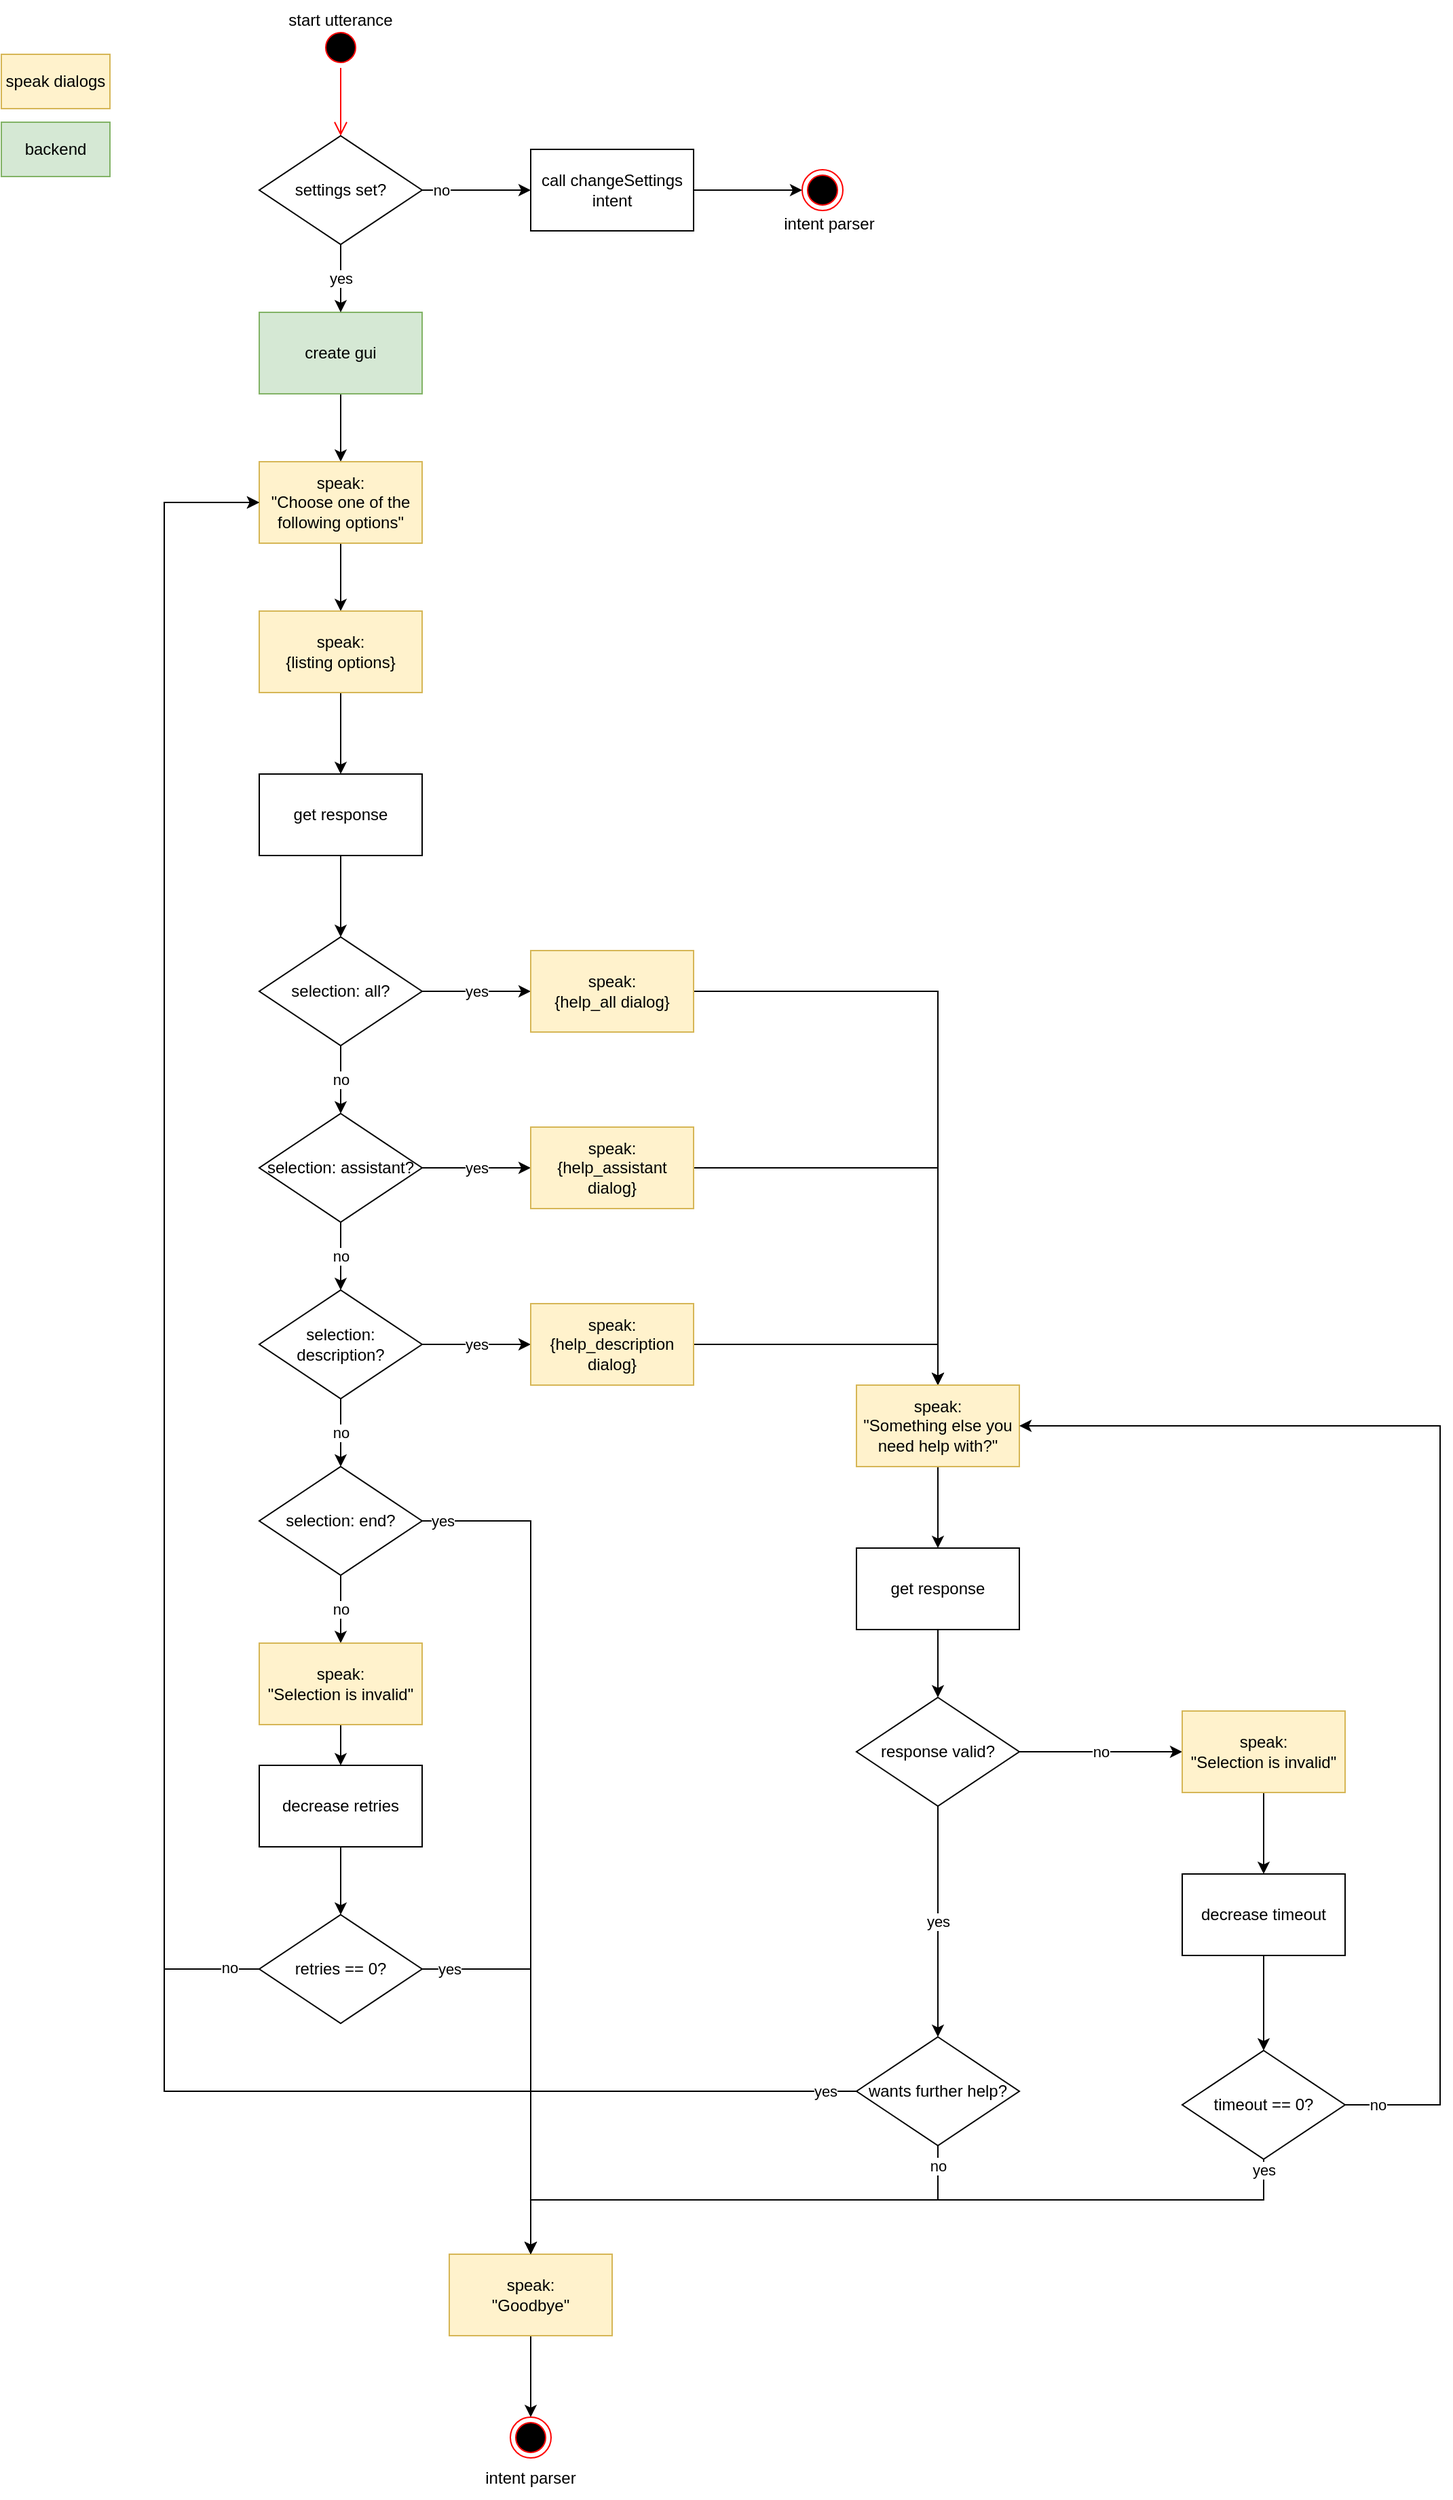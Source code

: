 <mxfile version="15.4.0" type="device"><diagram id="C5RBs43oDa-KdzZeNtuy" name="Page-1"><mxGraphModel dx="1673" dy="2136" grid="1" gridSize="10" guides="1" tooltips="1" connect="1" arrows="1" fold="1" page="1" pageScale="1" pageWidth="827" pageHeight="1169" math="0" shadow="0"><root><mxCell id="WIyWlLk6GJQsqaUBKTNV-0"/><mxCell id="WIyWlLk6GJQsqaUBKTNV-1" parent="WIyWlLk6GJQsqaUBKTNV-0"/><mxCell id="3QQpuneJnvgC7li6lilM-50" style="edgeStyle=orthogonalEdgeStyle;rounded=0;orthogonalLoop=1;jettySize=auto;html=1;exitX=0.5;exitY=1;exitDx=0;exitDy=0;entryX=0.5;entryY=0;entryDx=0;entryDy=0;" parent="WIyWlLk6GJQsqaUBKTNV-1" source="3QQpuneJnvgC7li6lilM-3" target="srz5RsjQHGTuzAo6Ujo3-0" edge="1"><mxGeometry relative="1" as="geometry"><mxPoint x="380.0" y="250" as="targetPoint"/></mxGeometry></mxCell><mxCell id="3QQpuneJnvgC7li6lilM-3" value="create gui" style="rounded=0;whiteSpace=wrap;html=1;fillColor=#d5e8d4;strokeColor=#82b366;" parent="WIyWlLk6GJQsqaUBKTNV-1" vertex="1"><mxGeometry x="320" y="140" width="120" height="60" as="geometry"/></mxCell><mxCell id="3QQpuneJnvgC7li6lilM-69" value="backend" style="rounded=0;whiteSpace=wrap;html=1;fillColor=#d5e8d4;strokeColor=#82b366;" parent="WIyWlLk6GJQsqaUBKTNV-1" vertex="1"><mxGeometry x="130" width="80" height="40" as="geometry"/></mxCell><mxCell id="3QQpuneJnvgC7li6lilM-70" value="speak dialogs" style="rounded=0;whiteSpace=wrap;html=1;fillColor=#fff2cc;strokeColor=#d6b656;" parent="WIyWlLk6GJQsqaUBKTNV-1" vertex="1"><mxGeometry x="130" y="-50" width="80" height="40" as="geometry"/></mxCell><mxCell id="1Pgt1DH3HRJ9_toSjhPw-0" value="" style="ellipse;html=1;shape=startState;fillColor=#000000;strokeColor=#ff0000;" parent="WIyWlLk6GJQsqaUBKTNV-1" vertex="1"><mxGeometry x="365" y="-70" width="30" height="30" as="geometry"/></mxCell><mxCell id="1Pgt1DH3HRJ9_toSjhPw-1" value="" style="edgeStyle=orthogonalEdgeStyle;html=1;verticalAlign=bottom;endArrow=open;endSize=8;strokeColor=#ff0000;rounded=0;entryX=0.5;entryY=0;entryDx=0;entryDy=0;" parent="WIyWlLk6GJQsqaUBKTNV-1" source="1Pgt1DH3HRJ9_toSjhPw-0" target="1Pgt1DH3HRJ9_toSjhPw-4" edge="1"><mxGeometry relative="1" as="geometry"><mxPoint x="380" y="10" as="targetPoint"/></mxGeometry></mxCell><mxCell id="1Pgt1DH3HRJ9_toSjhPw-2" value="start utterance" style="text;html=1;strokeColor=none;fillColor=none;align=center;verticalAlign=middle;whiteSpace=wrap;rounded=0;" parent="WIyWlLk6GJQsqaUBKTNV-1" vertex="1"><mxGeometry x="320" y="-90" width="120" height="30" as="geometry"/></mxCell><mxCell id="1Pgt1DH3HRJ9_toSjhPw-3" value="no" style="edgeStyle=orthogonalEdgeStyle;rounded=0;orthogonalLoop=1;jettySize=auto;html=1;exitX=1;exitY=0.5;exitDx=0;exitDy=0;entryX=0;entryY=0.5;entryDx=0;entryDy=0;" parent="WIyWlLk6GJQsqaUBKTNV-1" source="1Pgt1DH3HRJ9_toSjhPw-4" target="1Pgt1DH3HRJ9_toSjhPw-6" edge="1"><mxGeometry x="-0.667" relative="1" as="geometry"><mxPoint as="offset"/></mxGeometry></mxCell><mxCell id="1Pgt1DH3HRJ9_toSjhPw-9" value="yes" style="edgeStyle=orthogonalEdgeStyle;rounded=0;orthogonalLoop=1;jettySize=auto;html=1;exitX=0.5;exitY=1;exitDx=0;exitDy=0;entryX=0.5;entryY=0;entryDx=0;entryDy=0;" parent="WIyWlLk6GJQsqaUBKTNV-1" source="1Pgt1DH3HRJ9_toSjhPw-4" target="3QQpuneJnvgC7li6lilM-3" edge="1"><mxGeometry relative="1" as="geometry"/></mxCell><mxCell id="1Pgt1DH3HRJ9_toSjhPw-4" value="settings set?" style="rhombus;whiteSpace=wrap;html=1;" parent="WIyWlLk6GJQsqaUBKTNV-1" vertex="1"><mxGeometry x="320" y="10" width="120" height="80" as="geometry"/></mxCell><mxCell id="1Pgt1DH3HRJ9_toSjhPw-5" style="edgeStyle=orthogonalEdgeStyle;rounded=0;orthogonalLoop=1;jettySize=auto;html=1;exitX=1;exitY=0.5;exitDx=0;exitDy=0;entryX=0;entryY=0.5;entryDx=0;entryDy=0;" parent="WIyWlLk6GJQsqaUBKTNV-1" source="1Pgt1DH3HRJ9_toSjhPw-6" target="1Pgt1DH3HRJ9_toSjhPw-7" edge="1"><mxGeometry relative="1" as="geometry"/></mxCell><mxCell id="1Pgt1DH3HRJ9_toSjhPw-6" value="call changeSettings intent" style="rounded=0;whiteSpace=wrap;html=1;" parent="WIyWlLk6GJQsqaUBKTNV-1" vertex="1"><mxGeometry x="520" y="20" width="120" height="60" as="geometry"/></mxCell><mxCell id="1Pgt1DH3HRJ9_toSjhPw-7" value="" style="ellipse;html=1;shape=endState;fillColor=#000000;strokeColor=#ff0000;" parent="WIyWlLk6GJQsqaUBKTNV-1" vertex="1"><mxGeometry x="720" y="35" width="30" height="30" as="geometry"/></mxCell><mxCell id="1Pgt1DH3HRJ9_toSjhPw-8" value="intent parser" style="text;html=1;strokeColor=none;fillColor=none;align=center;verticalAlign=middle;whiteSpace=wrap;rounded=0;" parent="WIyWlLk6GJQsqaUBKTNV-1" vertex="1"><mxGeometry x="680" y="60" width="120" height="30" as="geometry"/></mxCell><mxCell id="srz5RsjQHGTuzAo6Ujo3-2" style="edgeStyle=orthogonalEdgeStyle;rounded=0;orthogonalLoop=1;jettySize=auto;html=1;exitX=0.5;exitY=1;exitDx=0;exitDy=0;entryX=0.5;entryY=0;entryDx=0;entryDy=0;" parent="WIyWlLk6GJQsqaUBKTNV-1" source="srz5RsjQHGTuzAo6Ujo3-0" target="srz5RsjQHGTuzAo6Ujo3-1" edge="1"><mxGeometry relative="1" as="geometry"/></mxCell><mxCell id="srz5RsjQHGTuzAo6Ujo3-0" value="speak:&lt;br&gt;&quot;Choose one of the following options&quot;" style="rounded=0;whiteSpace=wrap;html=1;fillColor=#fff2cc;strokeColor=#d6b656;" parent="WIyWlLk6GJQsqaUBKTNV-1" vertex="1"><mxGeometry x="320" y="250" width="120" height="60" as="geometry"/></mxCell><mxCell id="XSfqhKpHxVnJBKqBJ99V-1" value="" style="edgeStyle=orthogonalEdgeStyle;rounded=0;orthogonalLoop=1;jettySize=auto;html=1;" edge="1" parent="WIyWlLk6GJQsqaUBKTNV-1" source="srz5RsjQHGTuzAo6Ujo3-1" target="XSfqhKpHxVnJBKqBJ99V-0"><mxGeometry relative="1" as="geometry"/></mxCell><mxCell id="srz5RsjQHGTuzAo6Ujo3-1" value="speak:&lt;br&gt;{listing options}" style="rounded=0;whiteSpace=wrap;html=1;fillColor=#fff2cc;strokeColor=#d6b656;" parent="WIyWlLk6GJQsqaUBKTNV-1" vertex="1"><mxGeometry x="320" y="360" width="120" height="60" as="geometry"/></mxCell><mxCell id="srz5RsjQHGTuzAo6Ujo3-6" value="no" style="edgeStyle=orthogonalEdgeStyle;rounded=0;orthogonalLoop=1;jettySize=auto;html=1;exitX=0.5;exitY=1;exitDx=0;exitDy=0;entryX=0.5;entryY=0;entryDx=0;entryDy=0;" parent="WIyWlLk6GJQsqaUBKTNV-1" source="srz5RsjQHGTuzAo6Ujo3-3" target="srz5RsjQHGTuzAo6Ujo3-5" edge="1"><mxGeometry relative="1" as="geometry"/></mxCell><mxCell id="srz5RsjQHGTuzAo6Ujo3-15" value="yes" style="edgeStyle=orthogonalEdgeStyle;rounded=0;orthogonalLoop=1;jettySize=auto;html=1;exitX=1;exitY=0.5;exitDx=0;exitDy=0;entryX=0;entryY=0.5;entryDx=0;entryDy=0;" parent="WIyWlLk6GJQsqaUBKTNV-1" source="srz5RsjQHGTuzAo6Ujo3-3" target="srz5RsjQHGTuzAo6Ujo3-14" edge="1"><mxGeometry relative="1" as="geometry"/></mxCell><mxCell id="srz5RsjQHGTuzAo6Ujo3-3" value="selection: all?" style="rhombus;whiteSpace=wrap;html=1;" parent="WIyWlLk6GJQsqaUBKTNV-1" vertex="1"><mxGeometry x="320" y="600" width="120" height="80" as="geometry"/></mxCell><mxCell id="srz5RsjQHGTuzAo6Ujo3-8" value="no" style="edgeStyle=orthogonalEdgeStyle;rounded=0;orthogonalLoop=1;jettySize=auto;html=1;exitX=0.5;exitY=1;exitDx=0;exitDy=0;entryX=0.5;entryY=0;entryDx=0;entryDy=0;" parent="WIyWlLk6GJQsqaUBKTNV-1" source="srz5RsjQHGTuzAo6Ujo3-5" target="srz5RsjQHGTuzAo6Ujo3-7" edge="1"><mxGeometry relative="1" as="geometry"/></mxCell><mxCell id="srz5RsjQHGTuzAo6Ujo3-5" value="selection: assistant?" style="rhombus;whiteSpace=wrap;html=1;" parent="WIyWlLk6GJQsqaUBKTNV-1" vertex="1"><mxGeometry x="320" y="730" width="120" height="80" as="geometry"/></mxCell><mxCell id="srz5RsjQHGTuzAo6Ujo3-10" value="no" style="edgeStyle=orthogonalEdgeStyle;rounded=0;orthogonalLoop=1;jettySize=auto;html=1;exitX=0.5;exitY=1;exitDx=0;exitDy=0;entryX=0.5;entryY=0;entryDx=0;entryDy=0;" parent="WIyWlLk6GJQsqaUBKTNV-1" source="srz5RsjQHGTuzAo6Ujo3-7" target="srz5RsjQHGTuzAo6Ujo3-9" edge="1"><mxGeometry relative="1" as="geometry"/></mxCell><mxCell id="srz5RsjQHGTuzAo6Ujo3-7" value="selection: description?" style="rhombus;whiteSpace=wrap;html=1;" parent="WIyWlLk6GJQsqaUBKTNV-1" vertex="1"><mxGeometry x="320" y="860" width="120" height="80" as="geometry"/></mxCell><mxCell id="srz5RsjQHGTuzAo6Ujo3-13" value="no" style="edgeStyle=orthogonalEdgeStyle;rounded=0;orthogonalLoop=1;jettySize=auto;html=1;exitX=0.5;exitY=1;exitDx=0;exitDy=0;entryX=0.5;entryY=0;entryDx=0;entryDy=0;" parent="WIyWlLk6GJQsqaUBKTNV-1" source="srz5RsjQHGTuzAo6Ujo3-9" target="srz5RsjQHGTuzAo6Ujo3-12" edge="1"><mxGeometry relative="1" as="geometry"/></mxCell><mxCell id="srz5RsjQHGTuzAo6Ujo3-9" value="selection: end?" style="rhombus;whiteSpace=wrap;html=1;" parent="WIyWlLk6GJQsqaUBKTNV-1" vertex="1"><mxGeometry x="320" y="990" width="120" height="80" as="geometry"/></mxCell><mxCell id="srz5RsjQHGTuzAo6Ujo3-38" style="edgeStyle=orthogonalEdgeStyle;rounded=0;orthogonalLoop=1;jettySize=auto;html=1;exitX=0.5;exitY=1;exitDx=0;exitDy=0;entryX=0.5;entryY=0;entryDx=0;entryDy=0;" parent="WIyWlLk6GJQsqaUBKTNV-1" source="srz5RsjQHGTuzAo6Ujo3-12" target="srz5RsjQHGTuzAo6Ujo3-37" edge="1"><mxGeometry relative="1" as="geometry"/></mxCell><mxCell id="srz5RsjQHGTuzAo6Ujo3-12" value="speak:&lt;br&gt;&quot;Selection is invalid&quot;" style="rounded=0;whiteSpace=wrap;html=1;fillColor=#fff2cc;strokeColor=#d6b656;" parent="WIyWlLk6GJQsqaUBKTNV-1" vertex="1"><mxGeometry x="320" y="1120" width="120" height="60" as="geometry"/></mxCell><mxCell id="srz5RsjQHGTuzAo6Ujo3-27" style="edgeStyle=orthogonalEdgeStyle;rounded=0;orthogonalLoop=1;jettySize=auto;html=1;exitX=1;exitY=0.5;exitDx=0;exitDy=0;entryX=0.5;entryY=0;entryDx=0;entryDy=0;" parent="WIyWlLk6GJQsqaUBKTNV-1" source="srz5RsjQHGTuzAo6Ujo3-14" target="srz5RsjQHGTuzAo6Ujo3-34" edge="1"><mxGeometry relative="1" as="geometry"><mxPoint x="740" y="1250" as="targetPoint"/></mxGeometry></mxCell><mxCell id="srz5RsjQHGTuzAo6Ujo3-14" value="speak:&lt;br&gt;{help_all dialog}" style="rounded=0;whiteSpace=wrap;html=1;fillColor=#fff2cc;strokeColor=#d6b656;" parent="WIyWlLk6GJQsqaUBKTNV-1" vertex="1"><mxGeometry x="520" y="610" width="120" height="60" as="geometry"/></mxCell><mxCell id="srz5RsjQHGTuzAo6Ujo3-16" value="yes" style="edgeStyle=orthogonalEdgeStyle;rounded=0;orthogonalLoop=1;jettySize=auto;html=1;exitX=1;exitY=0.5;exitDx=0;exitDy=0;entryX=0;entryY=0.5;entryDx=0;entryDy=0;" parent="WIyWlLk6GJQsqaUBKTNV-1" source="srz5RsjQHGTuzAo6Ujo3-5" target="srz5RsjQHGTuzAo6Ujo3-17" edge="1"><mxGeometry relative="1" as="geometry"><mxPoint x="440" y="770" as="sourcePoint"/></mxGeometry></mxCell><mxCell id="srz5RsjQHGTuzAo6Ujo3-28" style="edgeStyle=orthogonalEdgeStyle;rounded=0;orthogonalLoop=1;jettySize=auto;html=1;exitX=1;exitY=0.5;exitDx=0;exitDy=0;entryX=0.5;entryY=0;entryDx=0;entryDy=0;" parent="WIyWlLk6GJQsqaUBKTNV-1" source="srz5RsjQHGTuzAo6Ujo3-17" target="srz5RsjQHGTuzAo6Ujo3-34" edge="1"><mxGeometry relative="1" as="geometry"><mxPoint x="740" y="1250" as="targetPoint"/></mxGeometry></mxCell><mxCell id="srz5RsjQHGTuzAo6Ujo3-17" value="speak:&lt;br&gt;{help_assistant dialog}" style="rounded=0;whiteSpace=wrap;html=1;fillColor=#fff2cc;strokeColor=#d6b656;" parent="WIyWlLk6GJQsqaUBKTNV-1" vertex="1"><mxGeometry x="520" y="740" width="120" height="60" as="geometry"/></mxCell><mxCell id="srz5RsjQHGTuzAo6Ujo3-18" value="yes" style="edgeStyle=orthogonalEdgeStyle;rounded=0;orthogonalLoop=1;jettySize=auto;html=1;exitX=1;exitY=0.5;exitDx=0;exitDy=0;entryX=0;entryY=0.5;entryDx=0;entryDy=0;" parent="WIyWlLk6GJQsqaUBKTNV-1" source="srz5RsjQHGTuzAo6Ujo3-7" target="srz5RsjQHGTuzAo6Ujo3-19" edge="1"><mxGeometry relative="1" as="geometry"><mxPoint x="440" y="900" as="sourcePoint"/></mxGeometry></mxCell><mxCell id="srz5RsjQHGTuzAo6Ujo3-29" style="edgeStyle=orthogonalEdgeStyle;rounded=0;orthogonalLoop=1;jettySize=auto;html=1;exitX=1;exitY=0.5;exitDx=0;exitDy=0;entryX=0.5;entryY=0;entryDx=0;entryDy=0;" parent="WIyWlLk6GJQsqaUBKTNV-1" source="srz5RsjQHGTuzAo6Ujo3-19" target="srz5RsjQHGTuzAo6Ujo3-34" edge="1"><mxGeometry relative="1" as="geometry"><mxPoint x="740" y="1250" as="targetPoint"/></mxGeometry></mxCell><mxCell id="srz5RsjQHGTuzAo6Ujo3-19" value="speak:&lt;br&gt;{help_description dialog}" style="rounded=0;whiteSpace=wrap;html=1;fillColor=#fff2cc;strokeColor=#d6b656;" parent="WIyWlLk6GJQsqaUBKTNV-1" vertex="1"><mxGeometry x="520" y="870" width="120" height="60" as="geometry"/></mxCell><mxCell id="srz5RsjQHGTuzAo6Ujo3-20" value="yes" style="edgeStyle=orthogonalEdgeStyle;rounded=0;orthogonalLoop=1;jettySize=auto;html=1;exitX=1;exitY=0.5;exitDx=0;exitDy=0;entryX=0.5;entryY=0;entryDx=0;entryDy=0;" parent="WIyWlLk6GJQsqaUBKTNV-1" source="srz5RsjQHGTuzAo6Ujo3-9" target="srz5RsjQHGTuzAo6Ujo3-21" edge="1"><mxGeometry x="-0.952" relative="1" as="geometry"><mxPoint x="440" y="1030" as="sourcePoint"/><Array as="points"><mxPoint x="520" y="1030"/></Array><mxPoint as="offset"/></mxGeometry></mxCell><mxCell id="srz5RsjQHGTuzAo6Ujo3-23" style="edgeStyle=orthogonalEdgeStyle;rounded=0;orthogonalLoop=1;jettySize=auto;html=1;exitX=0.5;exitY=1;exitDx=0;exitDy=0;entryX=0.5;entryY=0;entryDx=0;entryDy=0;" parent="WIyWlLk6GJQsqaUBKTNV-1" source="srz5RsjQHGTuzAo6Ujo3-21" target="srz5RsjQHGTuzAo6Ujo3-22" edge="1"><mxGeometry relative="1" as="geometry"/></mxCell><mxCell id="srz5RsjQHGTuzAo6Ujo3-21" value="speak:&lt;br&gt;&quot;Goodbye&quot;" style="rounded=0;whiteSpace=wrap;html=1;fillColor=#fff2cc;strokeColor=#d6b656;" parent="WIyWlLk6GJQsqaUBKTNV-1" vertex="1"><mxGeometry x="460" y="1570" width="120" height="60" as="geometry"/></mxCell><mxCell id="srz5RsjQHGTuzAo6Ujo3-22" value="" style="ellipse;html=1;shape=endState;fillColor=#000000;strokeColor=#ff0000;" parent="WIyWlLk6GJQsqaUBKTNV-1" vertex="1"><mxGeometry x="505" y="1690" width="30" height="30" as="geometry"/></mxCell><mxCell id="srz5RsjQHGTuzAo6Ujo3-24" value="intent parser" style="text;html=1;strokeColor=none;fillColor=none;align=center;verticalAlign=middle;whiteSpace=wrap;rounded=0;" parent="WIyWlLk6GJQsqaUBKTNV-1" vertex="1"><mxGeometry x="460" y="1720" width="120" height="30" as="geometry"/></mxCell><mxCell id="srz5RsjQHGTuzAo6Ujo3-31" value="yes" style="edgeStyle=orthogonalEdgeStyle;rounded=0;orthogonalLoop=1;jettySize=auto;html=1;exitX=0.5;exitY=1;exitDx=0;exitDy=0;entryX=0.5;entryY=0;entryDx=0;entryDy=0;" parent="WIyWlLk6GJQsqaUBKTNV-1" source="srz5RsjQHGTuzAo6Ujo3-35" target="srz5RsjQHGTuzAo6Ujo3-30" edge="1"><mxGeometry relative="1" as="geometry"><mxPoint x="820" y="1310" as="sourcePoint"/></mxGeometry></mxCell><mxCell id="srz5RsjQHGTuzAo6Ujo3-32" value="no" style="edgeStyle=orthogonalEdgeStyle;rounded=0;orthogonalLoop=1;jettySize=auto;html=1;entryX=0.5;entryY=0;entryDx=0;entryDy=0;exitX=0.5;exitY=1;exitDx=0;exitDy=0;" parent="WIyWlLk6GJQsqaUBKTNV-1" source="srz5RsjQHGTuzAo6Ujo3-30" target="srz5RsjQHGTuzAo6Ujo3-21" edge="1"><mxGeometry x="-0.923" relative="1" as="geometry"><mxPoint as="offset"/><mxPoint x="670" y="1400" as="sourcePoint"/><Array as="points"><mxPoint x="820" y="1530"/><mxPoint x="520" y="1530"/></Array></mxGeometry></mxCell><mxCell id="EfvvkHqfVUDfll9PfPTB-0" value="yes" style="edgeStyle=orthogonalEdgeStyle;rounded=0;orthogonalLoop=1;jettySize=auto;html=1;entryX=0;entryY=0.5;entryDx=0;entryDy=0;exitX=0;exitY=0.5;exitDx=0;exitDy=0;" parent="WIyWlLk6GJQsqaUBKTNV-1" source="srz5RsjQHGTuzAo6Ujo3-30" target="srz5RsjQHGTuzAo6Ujo3-0" edge="1"><mxGeometry x="-0.974" relative="1" as="geometry"><mxPoint x="660" y="1320" as="sourcePoint"/><Array as="points"><mxPoint x="250" y="1450"/><mxPoint x="250" y="280"/></Array><mxPoint as="offset"/></mxGeometry></mxCell><mxCell id="srz5RsjQHGTuzAo6Ujo3-30" value="wants further help?" style="rhombus;whiteSpace=wrap;html=1;" parent="WIyWlLk6GJQsqaUBKTNV-1" vertex="1"><mxGeometry x="760" y="1410" width="120" height="80" as="geometry"/></mxCell><mxCell id="XSfqhKpHxVnJBKqBJ99V-4" value="" style="edgeStyle=orthogonalEdgeStyle;rounded=0;orthogonalLoop=1;jettySize=auto;html=1;" edge="1" parent="WIyWlLk6GJQsqaUBKTNV-1" source="srz5RsjQHGTuzAo6Ujo3-34" target="XSfqhKpHxVnJBKqBJ99V-3"><mxGeometry relative="1" as="geometry"/></mxCell><mxCell id="srz5RsjQHGTuzAo6Ujo3-34" value="speak:&lt;br&gt;&quot;Something else you need help with?&quot;" style="rounded=0;whiteSpace=wrap;html=1;fillColor=#fff2cc;strokeColor=#d6b656;" parent="WIyWlLk6GJQsqaUBKTNV-1" vertex="1"><mxGeometry x="760" y="930" width="120" height="60" as="geometry"/></mxCell><mxCell id="srz5RsjQHGTuzAo6Ujo3-42" value="no" style="edgeStyle=orthogonalEdgeStyle;rounded=0;orthogonalLoop=1;jettySize=auto;html=1;exitX=1;exitY=0.5;exitDx=0;exitDy=0;entryX=0;entryY=0.5;entryDx=0;entryDy=0;" parent="WIyWlLk6GJQsqaUBKTNV-1" source="srz5RsjQHGTuzAo6Ujo3-35" target="srz5RsjQHGTuzAo6Ujo3-40" edge="1"><mxGeometry relative="1" as="geometry"/></mxCell><mxCell id="srz5RsjQHGTuzAo6Ujo3-35" value="response valid?" style="rhombus;whiteSpace=wrap;html=1;" parent="WIyWlLk6GJQsqaUBKTNV-1" vertex="1"><mxGeometry x="760" y="1160" width="120" height="80" as="geometry"/></mxCell><mxCell id="srz5RsjQHGTuzAo6Ujo3-48" style="edgeStyle=orthogonalEdgeStyle;rounded=0;orthogonalLoop=1;jettySize=auto;html=1;exitX=0.5;exitY=1;exitDx=0;exitDy=0;entryX=0.5;entryY=0;entryDx=0;entryDy=0;" parent="WIyWlLk6GJQsqaUBKTNV-1" source="srz5RsjQHGTuzAo6Ujo3-37" target="srz5RsjQHGTuzAo6Ujo3-47" edge="1"><mxGeometry relative="1" as="geometry"/></mxCell><mxCell id="srz5RsjQHGTuzAo6Ujo3-37" value="decrease retries" style="rounded=0;whiteSpace=wrap;html=1;" parent="WIyWlLk6GJQsqaUBKTNV-1" vertex="1"><mxGeometry x="320" y="1210" width="120" height="60" as="geometry"/></mxCell><mxCell id="srz5RsjQHGTuzAo6Ujo3-39" style="edgeStyle=orthogonalEdgeStyle;rounded=0;orthogonalLoop=1;jettySize=auto;html=1;exitX=0.5;exitY=1;exitDx=0;exitDy=0;entryX=0.5;entryY=0;entryDx=0;entryDy=0;" parent="WIyWlLk6GJQsqaUBKTNV-1" source="srz5RsjQHGTuzAo6Ujo3-40" target="srz5RsjQHGTuzAo6Ujo3-41" edge="1"><mxGeometry relative="1" as="geometry"/></mxCell><mxCell id="srz5RsjQHGTuzAo6Ujo3-40" value="speak:&lt;br&gt;&quot;Selection is invalid&quot;" style="rounded=0;whiteSpace=wrap;html=1;fillColor=#fff2cc;strokeColor=#d6b656;" parent="WIyWlLk6GJQsqaUBKTNV-1" vertex="1"><mxGeometry x="1000" y="1170" width="120" height="60" as="geometry"/></mxCell><mxCell id="srz5RsjQHGTuzAo6Ujo3-44" style="edgeStyle=orthogonalEdgeStyle;rounded=0;orthogonalLoop=1;jettySize=auto;html=1;exitX=0.5;exitY=1;exitDx=0;exitDy=0;entryX=0.5;entryY=0;entryDx=0;entryDy=0;" parent="WIyWlLk6GJQsqaUBKTNV-1" source="srz5RsjQHGTuzAo6Ujo3-41" target="srz5RsjQHGTuzAo6Ujo3-43" edge="1"><mxGeometry relative="1" as="geometry"/></mxCell><mxCell id="srz5RsjQHGTuzAo6Ujo3-41" value="decrease timeout" style="rounded=0;whiteSpace=wrap;html=1;" parent="WIyWlLk6GJQsqaUBKTNV-1" vertex="1"><mxGeometry x="1000" y="1290" width="120" height="60" as="geometry"/></mxCell><mxCell id="srz5RsjQHGTuzAo6Ujo3-45" value="yes" style="edgeStyle=orthogonalEdgeStyle;rounded=0;orthogonalLoop=1;jettySize=auto;html=1;exitX=0.5;exitY=1;exitDx=0;exitDy=0;entryX=0.5;entryY=0;entryDx=0;entryDy=0;" parent="WIyWlLk6GJQsqaUBKTNV-1" source="srz5RsjQHGTuzAo6Ujo3-43" target="srz5RsjQHGTuzAo6Ujo3-21" edge="1"><mxGeometry x="-0.973" relative="1" as="geometry"><mxPoint as="offset"/><Array as="points"><mxPoint x="1060" y="1530"/><mxPoint x="520" y="1530"/></Array></mxGeometry></mxCell><mxCell id="srz5RsjQHGTuzAo6Ujo3-46" value="no" style="edgeStyle=orthogonalEdgeStyle;rounded=0;orthogonalLoop=1;jettySize=auto;html=1;exitX=1;exitY=0.5;exitDx=0;exitDy=0;entryX=1;entryY=0.5;entryDx=0;entryDy=0;" parent="WIyWlLk6GJQsqaUBKTNV-1" source="srz5RsjQHGTuzAo6Ujo3-43" target="srz5RsjQHGTuzAo6Ujo3-34" edge="1"><mxGeometry x="-0.945" relative="1" as="geometry"><Array as="points"><mxPoint x="1190" y="1460"/><mxPoint x="1190" y="960"/></Array><mxPoint as="offset"/></mxGeometry></mxCell><mxCell id="srz5RsjQHGTuzAo6Ujo3-43" value="timeout == 0?" style="rhombus;whiteSpace=wrap;html=1;" parent="WIyWlLk6GJQsqaUBKTNV-1" vertex="1"><mxGeometry x="1000" y="1420" width="120" height="80" as="geometry"/></mxCell><mxCell id="srz5RsjQHGTuzAo6Ujo3-49" value="yes" style="edgeStyle=orthogonalEdgeStyle;rounded=0;orthogonalLoop=1;jettySize=auto;html=1;exitX=1;exitY=0.5;exitDx=0;exitDy=0;entryX=0.5;entryY=0;entryDx=0;entryDy=0;" parent="WIyWlLk6GJQsqaUBKTNV-1" source="srz5RsjQHGTuzAo6Ujo3-47" target="srz5RsjQHGTuzAo6Ujo3-21" edge="1"><mxGeometry x="-0.864" relative="1" as="geometry"><mxPoint as="offset"/><Array as="points"><mxPoint x="520" y="1360"/></Array></mxGeometry></mxCell><mxCell id="srz5RsjQHGTuzAo6Ujo3-50" style="edgeStyle=orthogonalEdgeStyle;rounded=0;orthogonalLoop=1;jettySize=auto;html=1;exitX=0;exitY=0.5;exitDx=0;exitDy=0;entryX=0;entryY=0.5;entryDx=0;entryDy=0;" parent="WIyWlLk6GJQsqaUBKTNV-1" source="srz5RsjQHGTuzAo6Ujo3-47" target="srz5RsjQHGTuzAo6Ujo3-0" edge="1"><mxGeometry relative="1" as="geometry"><Array as="points"><mxPoint x="250" y="1360"/><mxPoint x="250" y="280"/></Array></mxGeometry></mxCell><mxCell id="srz5RsjQHGTuzAo6Ujo3-51" value="no" style="edgeLabel;html=1;align=center;verticalAlign=middle;resizable=0;points=[];" parent="srz5RsjQHGTuzAo6Ujo3-50" vertex="1" connectable="0"><mxGeometry x="-0.963" y="-1" relative="1" as="geometry"><mxPoint as="offset"/></mxGeometry></mxCell><mxCell id="srz5RsjQHGTuzAo6Ujo3-47" value="retries == 0?" style="rhombus;whiteSpace=wrap;html=1;" parent="WIyWlLk6GJQsqaUBKTNV-1" vertex="1"><mxGeometry x="320" y="1320" width="120" height="80" as="geometry"/></mxCell><mxCell id="XSfqhKpHxVnJBKqBJ99V-2" value="" style="edgeStyle=orthogonalEdgeStyle;rounded=0;orthogonalLoop=1;jettySize=auto;html=1;" edge="1" parent="WIyWlLk6GJQsqaUBKTNV-1" source="XSfqhKpHxVnJBKqBJ99V-0" target="srz5RsjQHGTuzAo6Ujo3-3"><mxGeometry relative="1" as="geometry"/></mxCell><mxCell id="XSfqhKpHxVnJBKqBJ99V-0" value="get response" style="rounded=0;whiteSpace=wrap;html=1;" vertex="1" parent="WIyWlLk6GJQsqaUBKTNV-1"><mxGeometry x="320" y="480" width="120" height="60" as="geometry"/></mxCell><mxCell id="XSfqhKpHxVnJBKqBJ99V-5" value="" style="edgeStyle=orthogonalEdgeStyle;rounded=0;orthogonalLoop=1;jettySize=auto;html=1;" edge="1" parent="WIyWlLk6GJQsqaUBKTNV-1" source="XSfqhKpHxVnJBKqBJ99V-3" target="srz5RsjQHGTuzAo6Ujo3-35"><mxGeometry relative="1" as="geometry"/></mxCell><mxCell id="XSfqhKpHxVnJBKqBJ99V-3" value="get response" style="rounded=0;whiteSpace=wrap;html=1;" vertex="1" parent="WIyWlLk6GJQsqaUBKTNV-1"><mxGeometry x="760" y="1050" width="120" height="60" as="geometry"/></mxCell></root></mxGraphModel></diagram></mxfile>